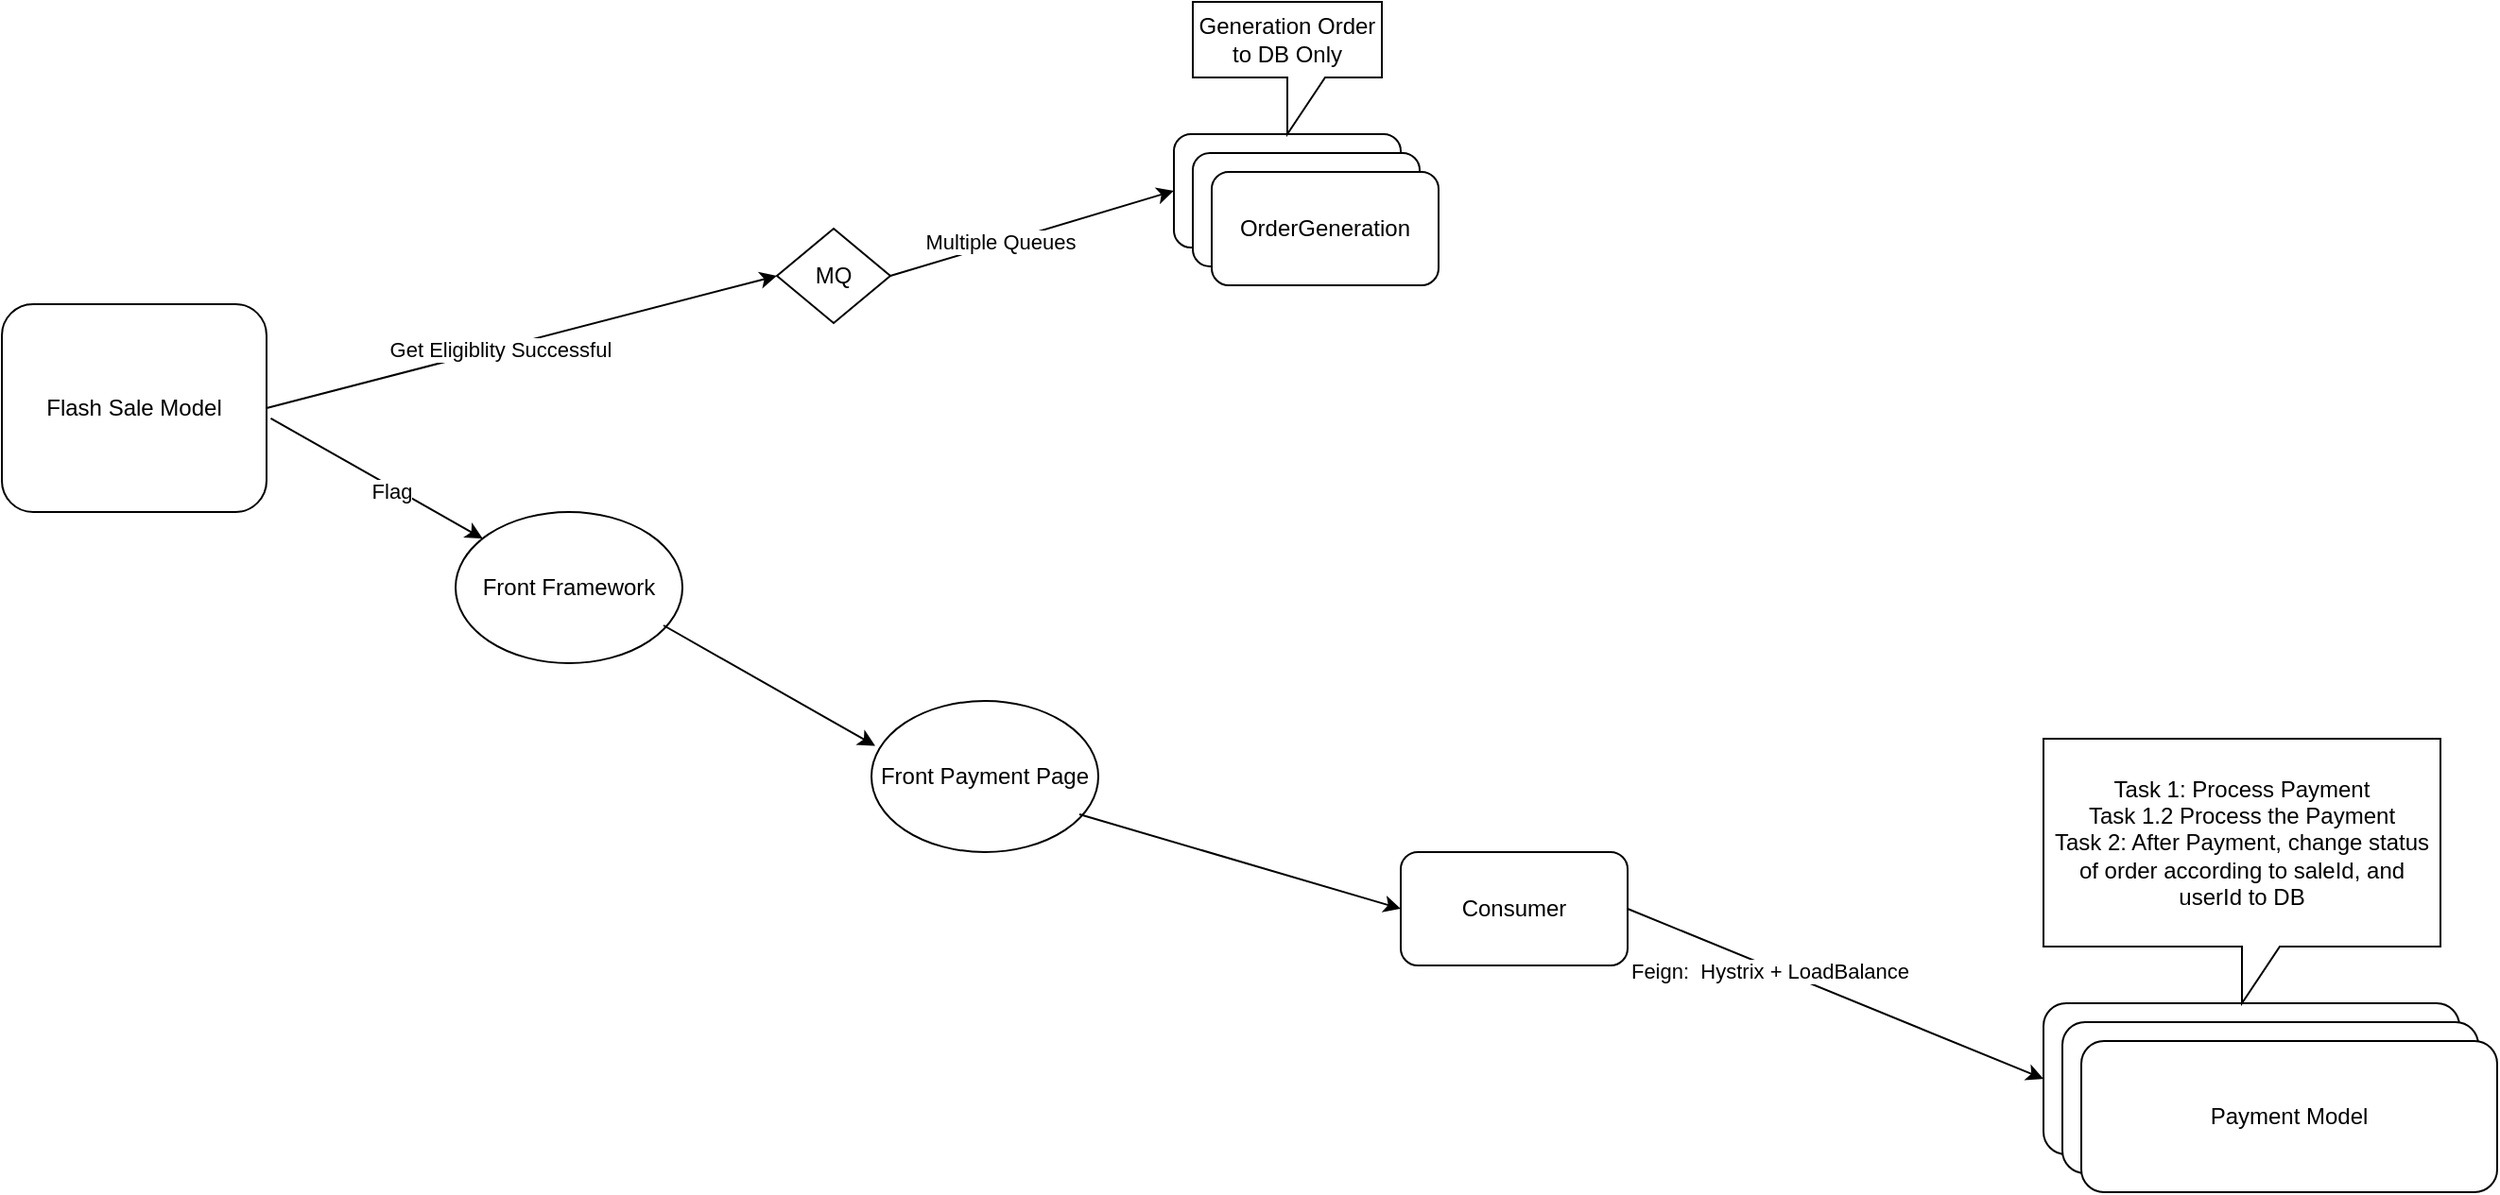 <mxfile version="15.5.9" type="device"><diagram id="udSlBGPU9Qd8j1DmERTR" name="Page-1"><mxGraphModel dx="1292" dy="1865" grid="1" gridSize="10" guides="1" tooltips="1" connect="1" arrows="1" fold="1" page="1" pageScale="1" pageWidth="827" pageHeight="1169" math="0" shadow="0"><root><mxCell id="0"/><mxCell id="1" parent="0"/><mxCell id="aEW8H95k2FMrrm8hnP4a-1" value="Flash Sale Model" style="rounded=1;whiteSpace=wrap;html=1;" vertex="1" parent="1"><mxGeometry x="20" y="100" width="140" height="110" as="geometry"/></mxCell><mxCell id="aEW8H95k2FMrrm8hnP4a-2" value="OrderGeneration" style="rounded=1;whiteSpace=wrap;html=1;" vertex="1" parent="1"><mxGeometry x="640" y="10" width="120" height="60" as="geometry"/></mxCell><mxCell id="aEW8H95k2FMrrm8hnP4a-3" value="Payment Model" style="rounded=1;whiteSpace=wrap;html=1;" vertex="1" parent="1"><mxGeometry x="1100" y="470" width="220" height="80" as="geometry"/></mxCell><mxCell id="aEW8H95k2FMrrm8hnP4a-4" value="" style="endArrow=classic;html=1;rounded=0;exitX=1;exitY=0.5;exitDx=0;exitDy=0;entryX=0;entryY=0.5;entryDx=0;entryDy=0;" edge="1" parent="1" source="aEW8H95k2FMrrm8hnP4a-1" target="aEW8H95k2FMrrm8hnP4a-6"><mxGeometry width="50" height="50" relative="1" as="geometry"><mxPoint x="250" y="160" as="sourcePoint"/><mxPoint x="360" y="130" as="targetPoint"/></mxGeometry></mxCell><mxCell id="aEW8H95k2FMrrm8hnP4a-5" value="Get Eligiblity Successful&amp;nbsp;" style="edgeLabel;html=1;align=center;verticalAlign=middle;resizable=0;points=[];" vertex="1" connectable="0" parent="aEW8H95k2FMrrm8hnP4a-4"><mxGeometry x="-0.078" y="-1" relative="1" as="geometry"><mxPoint as="offset"/></mxGeometry></mxCell><mxCell id="aEW8H95k2FMrrm8hnP4a-6" value="MQ" style="rhombus;whiteSpace=wrap;html=1;" vertex="1" parent="1"><mxGeometry x="430" y="60" width="60" height="50" as="geometry"/></mxCell><mxCell id="aEW8H95k2FMrrm8hnP4a-7" value="" style="endArrow=classic;html=1;rounded=0;entryX=0;entryY=0.5;entryDx=0;entryDy=0;exitX=1;exitY=0.5;exitDx=0;exitDy=0;" edge="1" parent="1" source="aEW8H95k2FMrrm8hnP4a-6" target="aEW8H95k2FMrrm8hnP4a-2"><mxGeometry width="50" height="50" relative="1" as="geometry"><mxPoint x="430" y="130" as="sourcePoint"/><mxPoint x="320" y="210" as="targetPoint"/></mxGeometry></mxCell><mxCell id="aEW8H95k2FMrrm8hnP4a-39" value="Multiple Queues" style="edgeLabel;html=1;align=center;verticalAlign=middle;resizable=0;points=[];" vertex="1" connectable="0" parent="aEW8H95k2FMrrm8hnP4a-7"><mxGeometry x="-0.22" y="1" relative="1" as="geometry"><mxPoint as="offset"/></mxGeometry></mxCell><mxCell id="aEW8H95k2FMrrm8hnP4a-9" value="Generation Order to DB Only" style="shape=callout;whiteSpace=wrap;html=1;perimeter=calloutPerimeter;" vertex="1" parent="1"><mxGeometry x="650" y="-60" width="100" height="70" as="geometry"/></mxCell><mxCell id="aEW8H95k2FMrrm8hnP4a-12" value="Task 1: Process Payment&lt;br&gt;Task 1.2 Process the Payment&lt;br&gt;Task 2: After Payment, change status of order according to saleId, and userId to DB" style="shape=callout;whiteSpace=wrap;html=1;perimeter=calloutPerimeter;" vertex="1" parent="1"><mxGeometry x="1100" y="330" width="210" height="140" as="geometry"/></mxCell><mxCell id="aEW8H95k2FMrrm8hnP4a-24" value="" style="endArrow=classic;html=1;rounded=0;exitX=1.016;exitY=0.549;exitDx=0;exitDy=0;exitPerimeter=0;" edge="1" parent="1" source="aEW8H95k2FMrrm8hnP4a-1" target="aEW8H95k2FMrrm8hnP4a-25"><mxGeometry width="50" height="50" relative="1" as="geometry"><mxPoint x="250" y="280" as="sourcePoint"/><mxPoint x="270" y="220" as="targetPoint"/></mxGeometry></mxCell><mxCell id="aEW8H95k2FMrrm8hnP4a-26" value="Flag" style="edgeLabel;html=1;align=center;verticalAlign=middle;resizable=0;points=[];" vertex="1" connectable="0" parent="aEW8H95k2FMrrm8hnP4a-24"><mxGeometry x="0.151" y="-2" relative="1" as="geometry"><mxPoint as="offset"/></mxGeometry></mxCell><mxCell id="aEW8H95k2FMrrm8hnP4a-25" value="Front Framework" style="ellipse;whiteSpace=wrap;html=1;" vertex="1" parent="1"><mxGeometry x="260" y="210" width="120" height="80" as="geometry"/></mxCell><mxCell id="aEW8H95k2FMrrm8hnP4a-27" value="" style="endArrow=classic;html=1;rounded=0;exitX=1.016;exitY=0.549;exitDx=0;exitDy=0;exitPerimeter=0;" edge="1" parent="1"><mxGeometry width="50" height="50" relative="1" as="geometry"><mxPoint x="370" y="270.0" as="sourcePoint"/><mxPoint x="481.995" y="333.743" as="targetPoint"/></mxGeometry></mxCell><mxCell id="aEW8H95k2FMrrm8hnP4a-29" value="Front Payment Page" style="ellipse;whiteSpace=wrap;html=1;" vertex="1" parent="1"><mxGeometry x="480" y="310" width="120" height="80" as="geometry"/></mxCell><mxCell id="aEW8H95k2FMrrm8hnP4a-30" value="" style="endArrow=classic;html=1;rounded=0;exitX=1.016;exitY=0.549;exitDx=0;exitDy=0;exitPerimeter=0;entryX=0;entryY=0.5;entryDx=0;entryDy=0;" edge="1" parent="1" target="aEW8H95k2FMrrm8hnP4a-32"><mxGeometry width="50" height="50" relative="1" as="geometry"><mxPoint x="590" y="370" as="sourcePoint"/><mxPoint x="750" y="410" as="targetPoint"/></mxGeometry></mxCell><mxCell id="aEW8H95k2FMrrm8hnP4a-32" value="Consumer" style="rounded=1;whiteSpace=wrap;html=1;" vertex="1" parent="1"><mxGeometry x="760" y="390" width="120" height="60" as="geometry"/></mxCell><mxCell id="aEW8H95k2FMrrm8hnP4a-33" value="" style="endArrow=classic;html=1;rounded=0;exitX=1;exitY=0.5;exitDx=0;exitDy=0;entryX=0;entryY=0.5;entryDx=0;entryDy=0;" edge="1" parent="1" source="aEW8H95k2FMrrm8hnP4a-32" target="aEW8H95k2FMrrm8hnP4a-3"><mxGeometry width="50" height="50" relative="1" as="geometry"><mxPoint x="950" y="320" as="sourcePoint"/><mxPoint x="1000" y="270" as="targetPoint"/></mxGeometry></mxCell><mxCell id="aEW8H95k2FMrrm8hnP4a-34" value="Feign:&amp;nbsp; Hystrix + LoadBalance" style="edgeLabel;html=1;align=center;verticalAlign=middle;resizable=0;points=[];" vertex="1" connectable="0" parent="aEW8H95k2FMrrm8hnP4a-33"><mxGeometry x="-0.311" y="-2" relative="1" as="geometry"><mxPoint as="offset"/></mxGeometry></mxCell><mxCell id="aEW8H95k2FMrrm8hnP4a-35" value="Payment Model" style="rounded=1;whiteSpace=wrap;html=1;" vertex="1" parent="1"><mxGeometry x="1110" y="480" width="220" height="80" as="geometry"/></mxCell><mxCell id="aEW8H95k2FMrrm8hnP4a-36" value="Payment Model" style="rounded=1;whiteSpace=wrap;html=1;" vertex="1" parent="1"><mxGeometry x="1120" y="490" width="220" height="80" as="geometry"/></mxCell><mxCell id="aEW8H95k2FMrrm8hnP4a-37" value="OrderGeneration" style="rounded=1;whiteSpace=wrap;html=1;" vertex="1" parent="1"><mxGeometry x="650" y="20" width="120" height="60" as="geometry"/></mxCell><mxCell id="aEW8H95k2FMrrm8hnP4a-38" value="OrderGeneration" style="rounded=1;whiteSpace=wrap;html=1;" vertex="1" parent="1"><mxGeometry x="660" y="30" width="120" height="60" as="geometry"/></mxCell></root></mxGraphModel></diagram></mxfile>